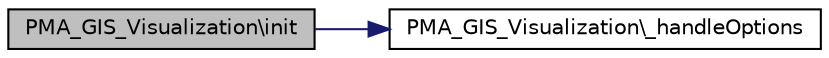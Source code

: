 digraph G
{
  edge [fontname="Helvetica",fontsize="10",labelfontname="Helvetica",labelfontsize="10"];
  node [fontname="Helvetica",fontsize="10",shape=record];
  rankdir="LR";
  Node1 [label="PMA_GIS_Visualization\\init",height=0.2,width=0.4,color="black", fillcolor="grey75", style="filled" fontcolor="black"];
  Node1 -> Node2 [color="midnightblue",fontsize="10",style="solid",fontname="Helvetica"];
  Node2 [label="PMA_GIS_Visualization\\_handleOptions",height=0.2,width=0.4,color="black", fillcolor="white", style="filled",URL="$classPMA__GIS__Visualization.html#aa4b826ea7bcf723dc2d0ffd0f9cc06d9",tooltip="A function which handles passed parameters."];
}
